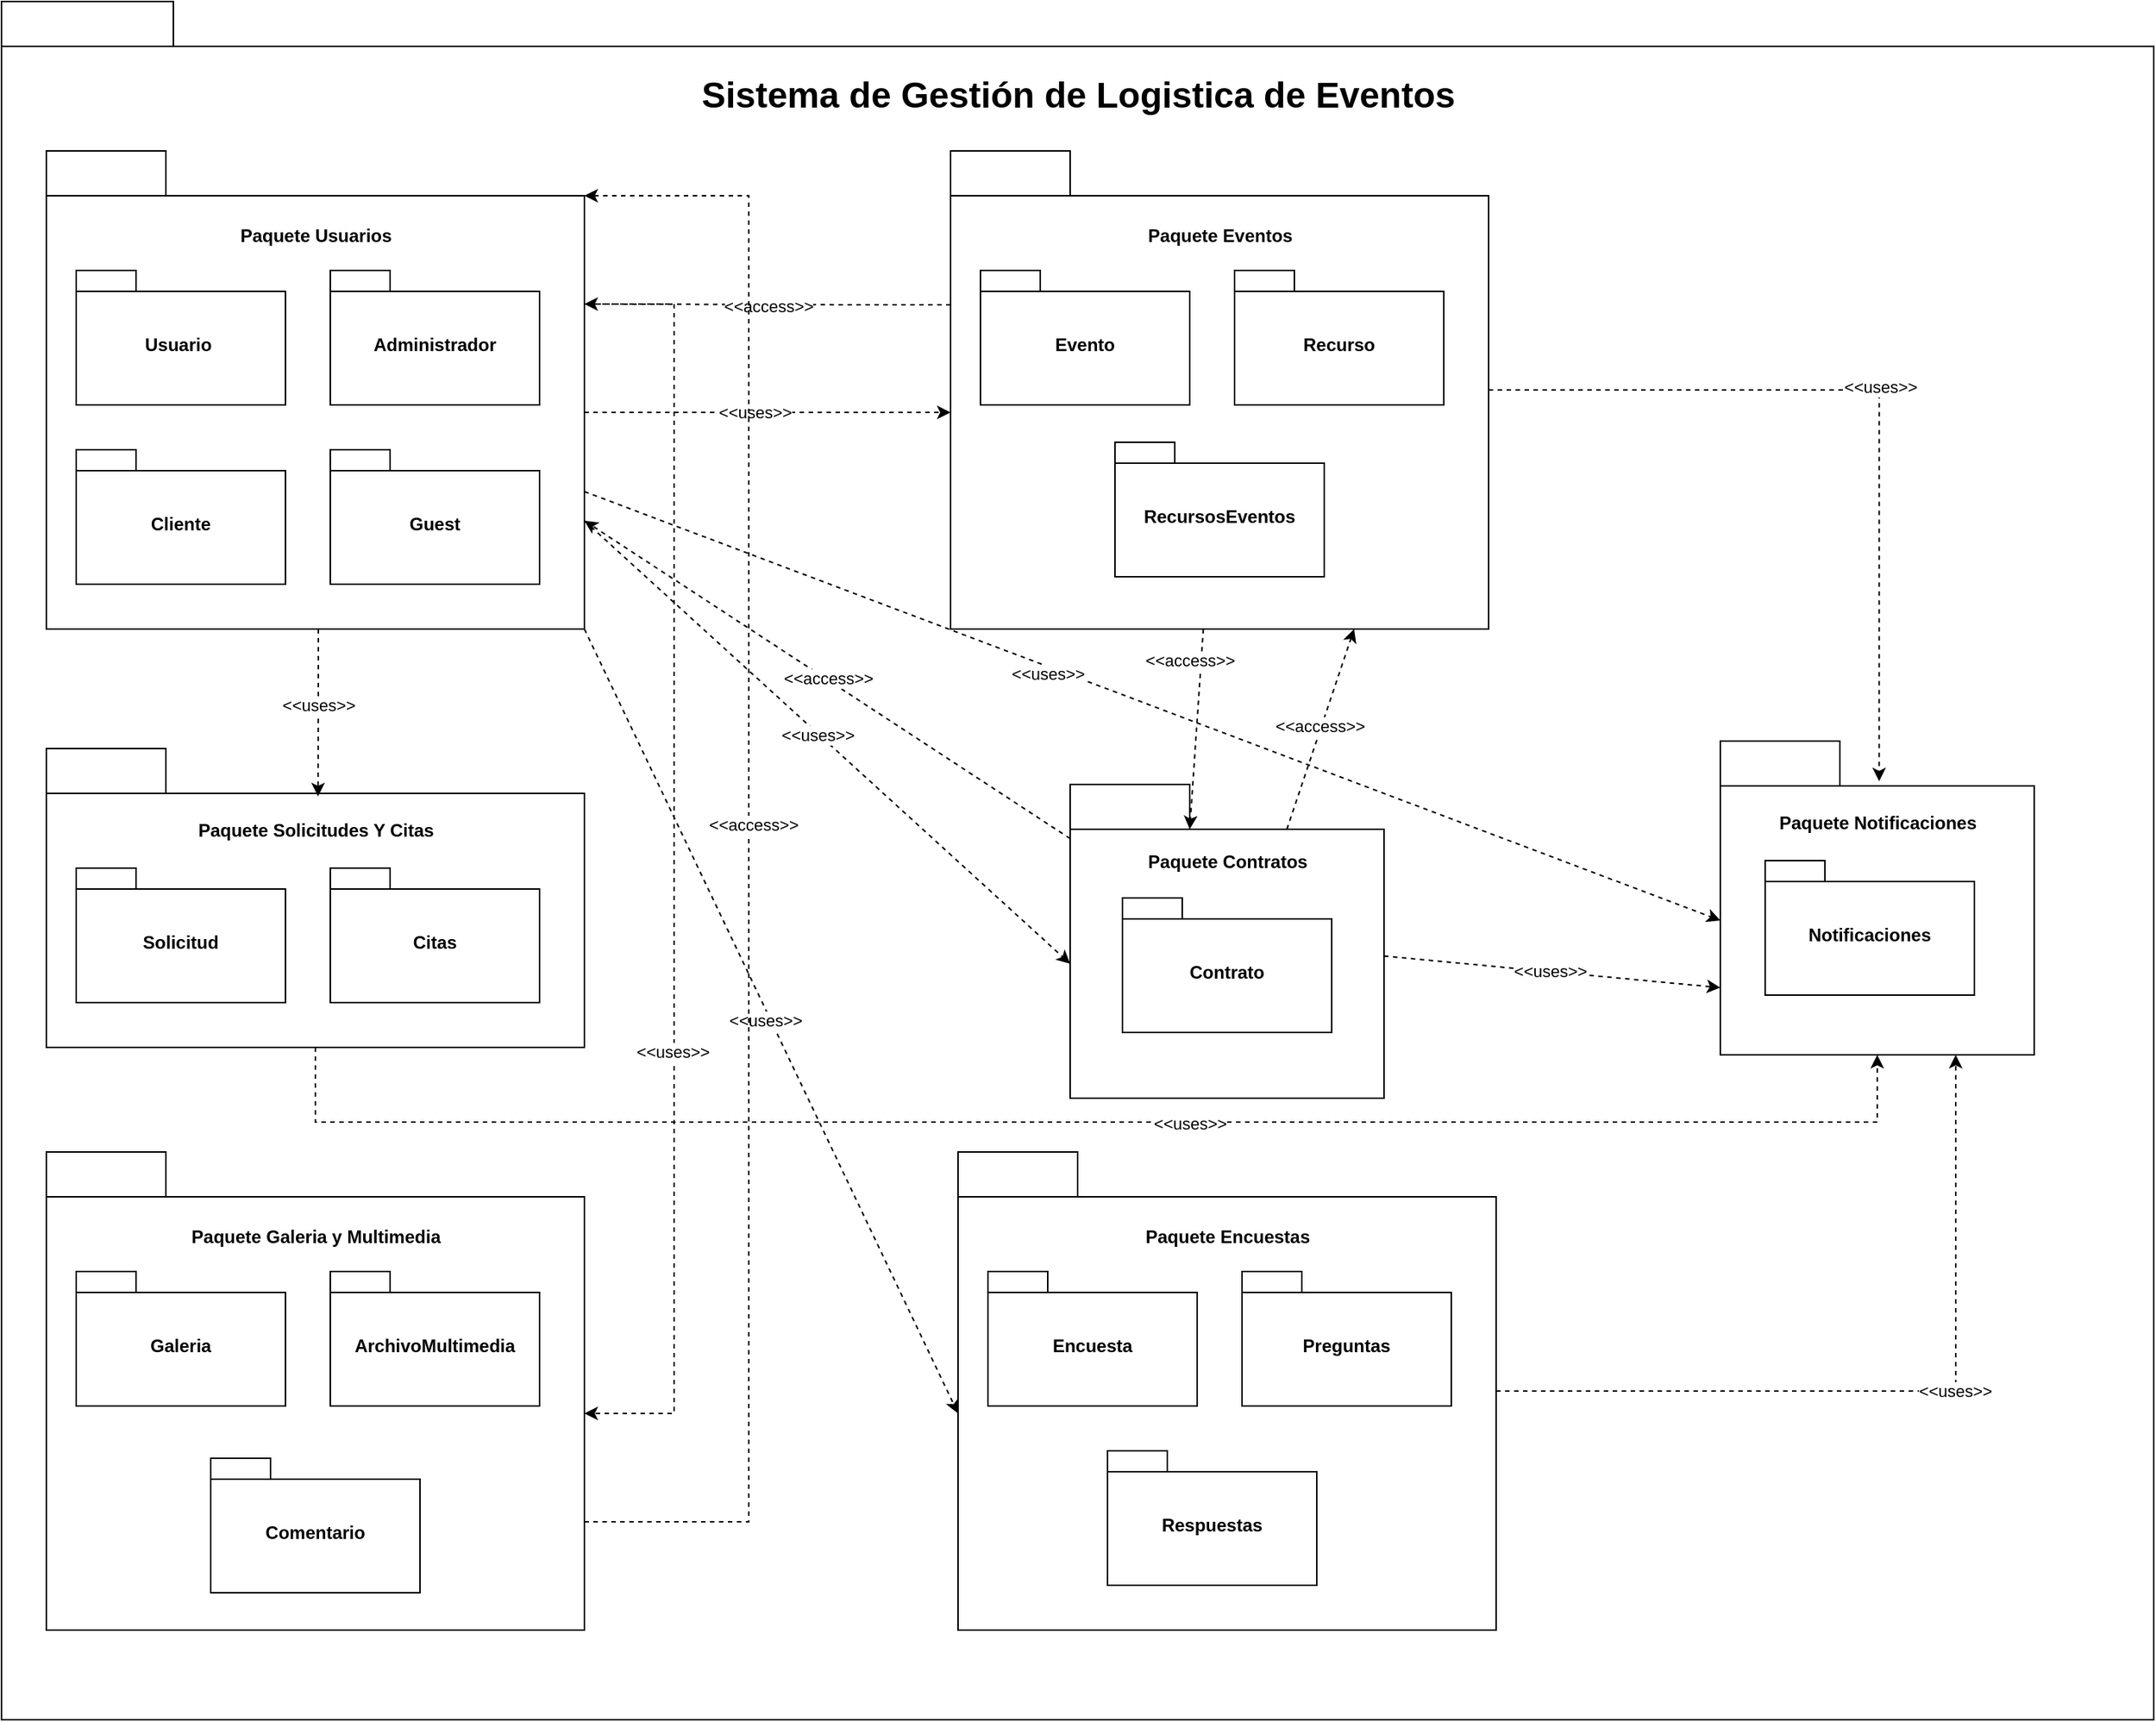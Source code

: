 <mxfile version="28.0.6">
  <diagram name="Sistema de Gestión de Eventos" id="CfptZKL96Jpx1s0kOHte">
    <mxGraphModel grid="1" page="1" gridSize="10" guides="1" tooltips="1" connect="1" arrows="1" fold="1" pageScale="1" pageWidth="827" pageHeight="1169" math="0" shadow="0">
      <root>
        <mxCell id="0" />
        <mxCell id="1" parent="0" />
        <mxCell id="4RI8IR06SBJP_CRjdj1Z-50" value="" style="shape=folder;fontStyle=1;spacingTop=10;tabWidth=80;tabHeight=30;tabPosition=left;html=1;whiteSpace=wrap;" vertex="1" parent="1">
          <mxGeometry x="-80" y="1230" width="1440" height="1150" as="geometry" />
        </mxCell>
        <mxCell id="4RI8IR06SBJP_CRjdj1Z-51" value="&lt;font style=&quot;font-size: 24px;&quot;&gt;Sistema de Gestión de Logistica de Eventos&lt;/font&gt;" style="text;align=center;fontStyle=1;verticalAlign=middle;spacingLeft=3;spacingRight=3;strokeColor=none;rotatable=0;points=[[0,0.5],[1,0.5]];portConstraint=eastwest;html=1;" vertex="1" parent="1">
          <mxGeometry x="382.5" y="1280" width="515" height="26" as="geometry" />
        </mxCell>
        <mxCell id="4RI8IR06SBJP_CRjdj1Z-53" value="" style="shape=folder;fontStyle=1;spacingTop=10;tabWidth=80;tabHeight=30;tabPosition=left;html=1;whiteSpace=wrap;" vertex="1" parent="1">
          <mxGeometry x="-50" y="1330" width="360" height="320" as="geometry" />
        </mxCell>
        <mxCell id="4RI8IR06SBJP_CRjdj1Z-54" value="Paquete Usuarios" style="text;align=center;fontStyle=1;verticalAlign=middle;spacingLeft=3;spacingRight=3;strokeColor=none;rotatable=0;points=[[0,0.5],[1,0.5]];portConstraint=eastwest;html=1;" vertex="1" parent="1">
          <mxGeometry x="70" y="1374" width="120" height="26" as="geometry" />
        </mxCell>
        <mxCell id="4RI8IR06SBJP_CRjdj1Z-55" value="Usuario&amp;nbsp;" style="shape=folder;fontStyle=1;spacingTop=10;tabWidth=40;tabHeight=14;tabPosition=left;html=1;whiteSpace=wrap;" vertex="1" parent="1">
          <mxGeometry x="-30" y="1410" width="140" height="90" as="geometry" />
        </mxCell>
        <mxCell id="4RI8IR06SBJP_CRjdj1Z-56" value="Cliente" style="shape=folder;fontStyle=1;spacingTop=10;tabWidth=40;tabHeight=14;tabPosition=left;html=1;whiteSpace=wrap;" vertex="1" parent="1">
          <mxGeometry x="-30" y="1530" width="140" height="90" as="geometry" />
        </mxCell>
        <mxCell id="4RI8IR06SBJP_CRjdj1Z-57" value="Administrador" style="shape=folder;fontStyle=1;spacingTop=10;tabWidth=40;tabHeight=14;tabPosition=left;html=1;whiteSpace=wrap;" vertex="1" parent="1">
          <mxGeometry x="140" y="1410" width="140" height="90" as="geometry" />
        </mxCell>
        <mxCell id="4RI8IR06SBJP_CRjdj1Z-58" value="Guest" style="shape=folder;fontStyle=1;spacingTop=10;tabWidth=40;tabHeight=14;tabPosition=left;html=1;whiteSpace=wrap;" vertex="1" parent="1">
          <mxGeometry x="140" y="1530" width="140" height="90" as="geometry" />
        </mxCell>
        <mxCell id="4RI8IR06SBJP_CRjdj1Z-59" value="" style="shape=folder;fontStyle=1;spacingTop=10;tabWidth=80;tabHeight=30;tabPosition=left;html=1;whiteSpace=wrap;" vertex="1" parent="1">
          <mxGeometry x="555" y="1330" width="360" height="320" as="geometry" />
        </mxCell>
        <mxCell id="4RI8IR06SBJP_CRjdj1Z-60" value="Paquete Eventos" style="text;align=center;fontStyle=1;verticalAlign=middle;spacingLeft=3;spacingRight=3;strokeColor=none;rotatable=0;points=[[0,0.5],[1,0.5]];portConstraint=eastwest;html=1;" vertex="1" parent="1">
          <mxGeometry x="675" y="1374" width="120" height="26" as="geometry" />
        </mxCell>
        <mxCell id="4RI8IR06SBJP_CRjdj1Z-61" value="Evento" style="shape=folder;fontStyle=1;spacingTop=10;tabWidth=40;tabHeight=14;tabPosition=left;html=1;whiteSpace=wrap;" vertex="1" parent="1">
          <mxGeometry x="575" y="1410" width="140" height="90" as="geometry" />
        </mxCell>
        <mxCell id="4RI8IR06SBJP_CRjdj1Z-62" value="RecursosEventos" style="shape=folder;fontStyle=1;spacingTop=10;tabWidth=40;tabHeight=14;tabPosition=left;html=1;whiteSpace=wrap;" vertex="1" parent="1">
          <mxGeometry x="665" y="1525" width="140" height="90" as="geometry" />
        </mxCell>
        <mxCell id="4RI8IR06SBJP_CRjdj1Z-63" value="Recurso" style="shape=folder;fontStyle=1;spacingTop=10;tabWidth=40;tabHeight=14;tabPosition=left;html=1;whiteSpace=wrap;" vertex="1" parent="1">
          <mxGeometry x="745" y="1410" width="140" height="90" as="geometry" />
        </mxCell>
        <mxCell id="4RI8IR06SBJP_CRjdj1Z-64" value="" style="shape=folder;fontStyle=1;spacingTop=10;tabWidth=80;tabHeight=30;tabPosition=left;html=1;whiteSpace=wrap;" vertex="1" parent="1">
          <mxGeometry x="-50" y="1730" width="360" height="200" as="geometry" />
        </mxCell>
        <mxCell id="4RI8IR06SBJP_CRjdj1Z-65" value="Paquete Solicitudes Y Citas" style="text;align=center;fontStyle=1;verticalAlign=middle;spacingLeft=3;spacingRight=3;strokeColor=none;rotatable=0;points=[[0,0.5],[1,0.5]];portConstraint=eastwest;html=1;" vertex="1" parent="1">
          <mxGeometry x="50" y="1772" width="160" height="26" as="geometry" />
        </mxCell>
        <mxCell id="4RI8IR06SBJP_CRjdj1Z-66" value="Solicitud" style="shape=folder;fontStyle=1;spacingTop=10;tabWidth=40;tabHeight=14;tabPosition=left;html=1;whiteSpace=wrap;" vertex="1" parent="1">
          <mxGeometry x="-30" y="1810" width="140" height="90" as="geometry" />
        </mxCell>
        <mxCell id="4RI8IR06SBJP_CRjdj1Z-67" value="Citas" style="shape=folder;fontStyle=1;spacingTop=10;tabWidth=40;tabHeight=14;tabPosition=left;html=1;whiteSpace=wrap;" vertex="1" parent="1">
          <mxGeometry x="140" y="1810" width="140" height="90" as="geometry" />
        </mxCell>
        <mxCell id="4RI8IR06SBJP_CRjdj1Z-68" style="edgeStyle=orthogonalEdgeStyle;rounded=0;orthogonalLoop=1;jettySize=auto;html=1;entryX=0;entryY=0;entryDx=0;entryDy=175;entryPerimeter=0;dashed=1;" edge="1" parent="1" source="4RI8IR06SBJP_CRjdj1Z-53" target="4RI8IR06SBJP_CRjdj1Z-59">
          <mxGeometry relative="1" as="geometry">
            <Array as="points">
              <mxPoint x="380" y="1505" />
              <mxPoint x="380" y="1505" />
            </Array>
          </mxGeometry>
        </mxCell>
        <mxCell id="4RI8IR06SBJP_CRjdj1Z-69" value="&amp;lt;&amp;lt;uses&amp;gt;&amp;gt;" style="edgeLabel;html=1;align=center;verticalAlign=middle;resizable=0;points=[];" connectable="0" vertex="1" parent="4RI8IR06SBJP_CRjdj1Z-68">
          <mxGeometry x="-0.06" relative="1" as="geometry">
            <mxPoint x="-1" as="offset" />
          </mxGeometry>
        </mxCell>
        <mxCell id="4RI8IR06SBJP_CRjdj1Z-70" style="edgeStyle=orthogonalEdgeStyle;rounded=0;orthogonalLoop=1;jettySize=auto;html=1;entryX=0.505;entryY=0.16;entryDx=0;entryDy=0;entryPerimeter=0;dashed=1;" edge="1" parent="1" source="4RI8IR06SBJP_CRjdj1Z-53" target="4RI8IR06SBJP_CRjdj1Z-64">
          <mxGeometry relative="1" as="geometry">
            <Array as="points">
              <mxPoint x="132" y="1670" />
              <mxPoint x="132" y="1670" />
            </Array>
          </mxGeometry>
        </mxCell>
        <mxCell id="4RI8IR06SBJP_CRjdj1Z-71" value="&amp;lt;&amp;lt;uses&amp;gt;&amp;gt;" style="edgeLabel;html=1;align=center;verticalAlign=middle;resizable=0;points=[];" connectable="0" vertex="1" parent="4RI8IR06SBJP_CRjdj1Z-70">
          <mxGeometry x="-0.101" relative="1" as="geometry">
            <mxPoint as="offset" />
          </mxGeometry>
        </mxCell>
        <mxCell id="9f_FRD0jTQs3n2ORVnrC-2" value="" style="shape=folder;fontStyle=1;spacingTop=10;tabWidth=80;tabHeight=30;tabPosition=left;html=1;whiteSpace=wrap;" vertex="1" parent="1">
          <mxGeometry x="635" y="1754" width="210" height="210" as="geometry" />
        </mxCell>
        <mxCell id="9f_FRD0jTQs3n2ORVnrC-3" value="Paquete Contratos" style="text;align=center;fontStyle=1;verticalAlign=middle;spacingLeft=3;spacingRight=3;strokeColor=none;rotatable=0;points=[[0,0.5],[1,0.5]];portConstraint=eastwest;html=1;" vertex="1" parent="1">
          <mxGeometry x="680" y="1793" width="120" height="26" as="geometry" />
        </mxCell>
        <mxCell id="9f_FRD0jTQs3n2ORVnrC-4" value="Contrato" style="shape=folder;fontStyle=1;spacingTop=10;tabWidth=40;tabHeight=14;tabPosition=left;html=1;whiteSpace=wrap;" vertex="1" parent="1">
          <mxGeometry x="670" y="1830" width="140" height="90" as="geometry" />
        </mxCell>
        <mxCell id="9f_FRD0jTQs3n2ORVnrC-5" style="rounded=0;orthogonalLoop=1;jettySize=auto;html=1;entryX=0;entryY=0;entryDx=0;entryDy=120;entryPerimeter=0;dashed=1;exitX=0;exitY=0;exitDx=360;exitDy=247.5;exitPerimeter=0;" edge="1" parent="1" source="4RI8IR06SBJP_CRjdj1Z-53" target="9f_FRD0jTQs3n2ORVnrC-2">
          <mxGeometry relative="1" as="geometry" />
        </mxCell>
        <mxCell id="9f_FRD0jTQs3n2ORVnrC-6" value="&amp;lt;&amp;lt;uses&amp;gt;&amp;gt;" style="edgeLabel;html=1;align=center;verticalAlign=middle;resizable=0;points=[];" connectable="0" vertex="1" parent="9f_FRD0jTQs3n2ORVnrC-5">
          <mxGeometry x="-0.038" y="-1" relative="1" as="geometry">
            <mxPoint as="offset" />
          </mxGeometry>
        </mxCell>
        <mxCell id="9f_FRD0jTQs3n2ORVnrC-7" value="" style="shape=folder;fontStyle=1;spacingTop=10;tabWidth=80;tabHeight=30;tabPosition=left;html=1;whiteSpace=wrap;" vertex="1" parent="1">
          <mxGeometry x="560" y="2000" width="360" height="320" as="geometry" />
        </mxCell>
        <mxCell id="9f_FRD0jTQs3n2ORVnrC-8" value="Paquete Encuestas" style="text;align=center;fontStyle=1;verticalAlign=middle;spacingLeft=3;spacingRight=3;strokeColor=none;rotatable=0;points=[[0,0.5],[1,0.5]];portConstraint=eastwest;html=1;" vertex="1" parent="1">
          <mxGeometry x="680" y="2044" width="120" height="26" as="geometry" />
        </mxCell>
        <mxCell id="9f_FRD0jTQs3n2ORVnrC-9" value="Encuesta" style="shape=folder;fontStyle=1;spacingTop=10;tabWidth=40;tabHeight=14;tabPosition=left;html=1;whiteSpace=wrap;" vertex="1" parent="1">
          <mxGeometry x="580" y="2080" width="140" height="90" as="geometry" />
        </mxCell>
        <mxCell id="9f_FRD0jTQs3n2ORVnrC-10" value="Respuestas" style="shape=folder;fontStyle=1;spacingTop=10;tabWidth=40;tabHeight=14;tabPosition=left;html=1;whiteSpace=wrap;" vertex="1" parent="1">
          <mxGeometry x="660" y="2200" width="140" height="90" as="geometry" />
        </mxCell>
        <mxCell id="9f_FRD0jTQs3n2ORVnrC-11" value="Preguntas" style="shape=folder;fontStyle=1;spacingTop=10;tabWidth=40;tabHeight=14;tabPosition=left;html=1;whiteSpace=wrap;" vertex="1" parent="1">
          <mxGeometry x="750" y="2080" width="140" height="90" as="geometry" />
        </mxCell>
        <mxCell id="9f_FRD0jTQs3n2ORVnrC-12" style="rounded=0;orthogonalLoop=1;jettySize=auto;html=1;entryX=0;entryY=0;entryDx=0;entryDy=175;entryPerimeter=0;dashed=1;exitX=0;exitY=0;exitDx=360;exitDy=320;exitPerimeter=0;" edge="1" parent="1" source="4RI8IR06SBJP_CRjdj1Z-53" target="9f_FRD0jTQs3n2ORVnrC-7">
          <mxGeometry relative="1" as="geometry" />
        </mxCell>
        <mxCell id="9f_FRD0jTQs3n2ORVnrC-13" value="&amp;lt;&amp;lt;uses&amp;gt;&amp;gt;" style="edgeLabel;html=1;align=center;verticalAlign=middle;resizable=0;points=[];" connectable="0" vertex="1" parent="9f_FRD0jTQs3n2ORVnrC-12">
          <mxGeometry x="-0.012" y="-3" relative="1" as="geometry">
            <mxPoint y="1" as="offset" />
          </mxGeometry>
        </mxCell>
        <mxCell id="9f_FRD0jTQs3n2ORVnrC-14" value="" style="shape=folder;fontStyle=1;spacingTop=10;tabWidth=80;tabHeight=30;tabPosition=left;html=1;whiteSpace=wrap;" vertex="1" parent="1">
          <mxGeometry x="-50" y="2000" width="360" height="320" as="geometry" />
        </mxCell>
        <mxCell id="9f_FRD0jTQs3n2ORVnrC-15" value="Paquete Galeria y Multimedia" style="text;align=center;fontStyle=1;verticalAlign=middle;spacingLeft=3;spacingRight=3;strokeColor=none;rotatable=0;points=[[0,0.5],[1,0.5]];portConstraint=eastwest;html=1;" vertex="1" parent="1">
          <mxGeometry x="70" y="2044" width="120" height="26" as="geometry" />
        </mxCell>
        <mxCell id="9f_FRD0jTQs3n2ORVnrC-16" value="Galeria" style="shape=folder;fontStyle=1;spacingTop=10;tabWidth=40;tabHeight=14;tabPosition=left;html=1;whiteSpace=wrap;" vertex="1" parent="1">
          <mxGeometry x="-30" y="2080" width="140" height="90" as="geometry" />
        </mxCell>
        <mxCell id="9f_FRD0jTQs3n2ORVnrC-17" value="Comentario" style="shape=folder;fontStyle=1;spacingTop=10;tabWidth=40;tabHeight=14;tabPosition=left;html=1;whiteSpace=wrap;" vertex="1" parent="1">
          <mxGeometry x="60" y="2205" width="140" height="90" as="geometry" />
        </mxCell>
        <mxCell id="9f_FRD0jTQs3n2ORVnrC-18" value="ArchivoMultimedia" style="shape=folder;fontStyle=1;spacingTop=10;tabWidth=40;tabHeight=14;tabPosition=left;html=1;whiteSpace=wrap;" vertex="1" parent="1">
          <mxGeometry x="140" y="2080" width="140" height="90" as="geometry" />
        </mxCell>
        <mxCell id="9f_FRD0jTQs3n2ORVnrC-19" style="edgeStyle=orthogonalEdgeStyle;rounded=0;orthogonalLoop=1;jettySize=auto;html=1;entryX=0;entryY=0;entryDx=360;entryDy=175;entryPerimeter=0;dashed=1;exitX=0;exitY=0;exitDx=360;exitDy=102.5;exitPerimeter=0;" edge="1" parent="1" source="4RI8IR06SBJP_CRjdj1Z-53" target="9f_FRD0jTQs3n2ORVnrC-14">
          <mxGeometry relative="1" as="geometry">
            <Array as="points">
              <mxPoint x="370" y="1433" />
              <mxPoint x="370" y="2175" />
            </Array>
          </mxGeometry>
        </mxCell>
        <mxCell id="9f_FRD0jTQs3n2ORVnrC-20" value="&amp;lt;&amp;lt;uses&amp;gt;&amp;gt;" style="edgeLabel;html=1;align=center;verticalAlign=middle;resizable=0;points=[];" connectable="0" vertex="1" parent="9f_FRD0jTQs3n2ORVnrC-19">
          <mxGeometry x="0.299" y="-1" relative="1" as="geometry">
            <mxPoint as="offset" />
          </mxGeometry>
        </mxCell>
        <mxCell id="9f_FRD0jTQs3n2ORVnrC-22" value="" style="shape=folder;fontStyle=1;spacingTop=10;tabWidth=80;tabHeight=30;tabPosition=left;html=1;whiteSpace=wrap;" vertex="1" parent="1">
          <mxGeometry x="1070" y="1725" width="210" height="210" as="geometry" />
        </mxCell>
        <mxCell id="9f_FRD0jTQs3n2ORVnrC-23" value="Paquete Notificaciones" style="text;align=center;fontStyle=1;verticalAlign=middle;spacingLeft=3;spacingRight=3;strokeColor=none;rotatable=0;points=[[0,0.5],[1,0.5]];portConstraint=eastwest;html=1;" vertex="1" parent="1">
          <mxGeometry x="1115" y="1767" width="120" height="26" as="geometry" />
        </mxCell>
        <mxCell id="9f_FRD0jTQs3n2ORVnrC-24" value="Notificaciones" style="shape=folder;fontStyle=1;spacingTop=10;tabWidth=40;tabHeight=14;tabPosition=left;html=1;whiteSpace=wrap;" vertex="1" parent="1">
          <mxGeometry x="1100" y="1805" width="140" height="90" as="geometry" />
        </mxCell>
        <mxCell id="9f_FRD0jTQs3n2ORVnrC-25" style="rounded=0;orthogonalLoop=1;jettySize=auto;html=1;entryX=0;entryY=0;entryDx=0;entryDy=120;entryPerimeter=0;dashed=1;" edge="1" parent="1" source="4RI8IR06SBJP_CRjdj1Z-53" target="9f_FRD0jTQs3n2ORVnrC-22">
          <mxGeometry relative="1" as="geometry" />
        </mxCell>
        <mxCell id="9f_FRD0jTQs3n2ORVnrC-26" value="&amp;lt;&amp;lt;uses&amp;gt;&amp;gt;" style="edgeLabel;html=1;align=center;verticalAlign=middle;resizable=0;points=[];" connectable="0" vertex="1" parent="9f_FRD0jTQs3n2ORVnrC-25">
          <mxGeometry x="-0.012" y="1" relative="1" as="geometry">
            <mxPoint x="-66" y="-19" as="offset" />
          </mxGeometry>
        </mxCell>
        <mxCell id="9f_FRD0jTQs3n2ORVnrC-27" style="rounded=0;orthogonalLoop=1;jettySize=auto;html=1;entryX=0;entryY=0;entryDx=80;entryDy=30;entryPerimeter=0;dashed=1;" edge="1" parent="1" source="4RI8IR06SBJP_CRjdj1Z-59" target="9f_FRD0jTQs3n2ORVnrC-2">
          <mxGeometry relative="1" as="geometry" />
        </mxCell>
        <mxCell id="9f_FRD0jTQs3n2ORVnrC-28" value="&amp;lt;&amp;lt;access&amp;gt;&amp;gt;" style="edgeLabel;html=1;align=center;verticalAlign=middle;resizable=0;points=[];" connectable="0" vertex="1" parent="9f_FRD0jTQs3n2ORVnrC-27">
          <mxGeometry x="-0.368" y="1" relative="1" as="geometry">
            <mxPoint x="-7" y="-22" as="offset" />
          </mxGeometry>
        </mxCell>
        <mxCell id="9f_FRD0jTQs3n2ORVnrC-29" style="edgeStyle=orthogonalEdgeStyle;rounded=0;orthogonalLoop=1;jettySize=auto;html=1;entryX=0.506;entryY=0.128;entryDx=0;entryDy=0;entryPerimeter=0;dashed=1;" edge="1" parent="1" source="4RI8IR06SBJP_CRjdj1Z-59" target="9f_FRD0jTQs3n2ORVnrC-22">
          <mxGeometry relative="1" as="geometry" />
        </mxCell>
        <mxCell id="9f_FRD0jTQs3n2ORVnrC-30" value="&amp;lt;&amp;lt;uses&amp;gt;&amp;gt;" style="edgeLabel;html=1;align=center;verticalAlign=middle;resizable=0;points=[];" connectable="0" vertex="1" parent="9f_FRD0jTQs3n2ORVnrC-29">
          <mxGeometry x="-0.003" y="2" relative="1" as="geometry">
            <mxPoint x="1" as="offset" />
          </mxGeometry>
        </mxCell>
        <mxCell id="9f_FRD0jTQs3n2ORVnrC-31" style="edgeStyle=orthogonalEdgeStyle;rounded=0;orthogonalLoop=1;jettySize=auto;html=1;entryX=0;entryY=0;entryDx=360;entryDy=102.5;entryPerimeter=0;dashed=1;" edge="1" parent="1" source="4RI8IR06SBJP_CRjdj1Z-59" target="4RI8IR06SBJP_CRjdj1Z-53">
          <mxGeometry relative="1" as="geometry">
            <Array as="points">
              <mxPoint x="500" y="1433" />
              <mxPoint x="500" y="1433" />
            </Array>
          </mxGeometry>
        </mxCell>
        <mxCell id="9f_FRD0jTQs3n2ORVnrC-32" value="&amp;lt;&amp;lt;access&amp;gt;&amp;gt;" style="edgeLabel;html=1;align=center;verticalAlign=middle;resizable=0;points=[];" connectable="0" vertex="1" parent="9f_FRD0jTQs3n2ORVnrC-31">
          <mxGeometry x="0.005" y="1" relative="1" as="geometry">
            <mxPoint x="1" as="offset" />
          </mxGeometry>
        </mxCell>
        <mxCell id="9f_FRD0jTQs3n2ORVnrC-33" style="rounded=0;orthogonalLoop=1;jettySize=auto;html=1;entryX=0.75;entryY=1;entryDx=0;entryDy=0;entryPerimeter=0;exitX=0;exitY=0;exitDx=145;exitDy=30;exitPerimeter=0;dashed=1;" edge="1" parent="1" source="9f_FRD0jTQs3n2ORVnrC-2" target="4RI8IR06SBJP_CRjdj1Z-59">
          <mxGeometry relative="1" as="geometry" />
        </mxCell>
        <mxCell id="9f_FRD0jTQs3n2ORVnrC-34" value="&amp;lt;&amp;lt;access&amp;gt;&amp;gt;" style="edgeLabel;html=1;align=center;verticalAlign=middle;resizable=0;points=[];" connectable="0" vertex="1" parent="9f_FRD0jTQs3n2ORVnrC-33">
          <mxGeometry x="0.017" y="2" relative="1" as="geometry">
            <mxPoint x="1" as="offset" />
          </mxGeometry>
        </mxCell>
        <mxCell id="9f_FRD0jTQs3n2ORVnrC-35" style="rounded=0;orthogonalLoop=1;jettySize=auto;html=1;entryX=0;entryY=0;entryDx=360;entryDy=247.5;entryPerimeter=0;dashed=1;" edge="1" parent="1" source="9f_FRD0jTQs3n2ORVnrC-2" target="4RI8IR06SBJP_CRjdj1Z-53">
          <mxGeometry relative="1" as="geometry" />
        </mxCell>
        <mxCell id="9f_FRD0jTQs3n2ORVnrC-36" value="&amp;lt;&amp;lt;access&amp;gt;&amp;gt;" style="edgeLabel;html=1;align=center;verticalAlign=middle;resizable=0;points=[];" connectable="0" vertex="1" parent="9f_FRD0jTQs3n2ORVnrC-35">
          <mxGeometry x="-0.001" y="-1" relative="1" as="geometry">
            <mxPoint as="offset" />
          </mxGeometry>
        </mxCell>
        <mxCell id="9f_FRD0jTQs3n2ORVnrC-37" style="rounded=0;orthogonalLoop=1;jettySize=auto;html=1;entryX=0;entryY=0;entryDx=0;entryDy=165;entryPerimeter=0;dashed=1;" edge="1" parent="1" source="9f_FRD0jTQs3n2ORVnrC-2" target="9f_FRD0jTQs3n2ORVnrC-22">
          <mxGeometry relative="1" as="geometry" />
        </mxCell>
        <mxCell id="9f_FRD0jTQs3n2ORVnrC-38" value="&amp;lt;&amp;lt;uses&amp;gt;&amp;gt;" style="edgeLabel;html=1;align=center;verticalAlign=middle;resizable=0;points=[];" connectable="0" vertex="1" parent="9f_FRD0jTQs3n2ORVnrC-37">
          <mxGeometry x="-0.014" y="1" relative="1" as="geometry">
            <mxPoint as="offset" />
          </mxGeometry>
        </mxCell>
        <mxCell id="9f_FRD0jTQs3n2ORVnrC-39" style="edgeStyle=orthogonalEdgeStyle;rounded=0;orthogonalLoop=1;jettySize=auto;html=1;entryX=0.5;entryY=1;entryDx=0;entryDy=0;entryPerimeter=0;dashed=1;" edge="1" parent="1" source="4RI8IR06SBJP_CRjdj1Z-64" target="9f_FRD0jTQs3n2ORVnrC-22">
          <mxGeometry relative="1" as="geometry">
            <Array as="points">
              <mxPoint x="130" y="1980" />
              <mxPoint x="1175" y="1980" />
            </Array>
          </mxGeometry>
        </mxCell>
        <mxCell id="9f_FRD0jTQs3n2ORVnrC-40" value="&amp;lt;&amp;lt;uses&amp;gt;&amp;gt;" style="edgeLabel;html=1;align=center;verticalAlign=middle;resizable=0;points=[];" connectable="0" vertex="1" parent="9f_FRD0jTQs3n2ORVnrC-39">
          <mxGeometry x="0.113" y="-1" relative="1" as="geometry">
            <mxPoint as="offset" />
          </mxGeometry>
        </mxCell>
        <mxCell id="9f_FRD0jTQs3n2ORVnrC-41" style="edgeStyle=orthogonalEdgeStyle;rounded=0;orthogonalLoop=1;jettySize=auto;html=1;entryX=0.75;entryY=1;entryDx=0;entryDy=0;entryPerimeter=0;dashed=1;" edge="1" parent="1" source="9f_FRD0jTQs3n2ORVnrC-7" target="9f_FRD0jTQs3n2ORVnrC-22">
          <mxGeometry relative="1" as="geometry" />
        </mxCell>
        <mxCell id="9f_FRD0jTQs3n2ORVnrC-42" value="&amp;lt;&amp;lt;uses&amp;gt;&amp;gt;" style="edgeLabel;html=1;align=center;verticalAlign=middle;resizable=0;points=[];" connectable="0" vertex="1" parent="9f_FRD0jTQs3n2ORVnrC-41">
          <mxGeometry x="0.151" relative="1" as="geometry">
            <mxPoint as="offset" />
          </mxGeometry>
        </mxCell>
        <mxCell id="9f_FRD0jTQs3n2ORVnrC-43" style="edgeStyle=orthogonalEdgeStyle;rounded=0;orthogonalLoop=1;jettySize=auto;html=1;entryX=0;entryY=0;entryDx=360;entryDy=30;entryPerimeter=0;exitX=0;exitY=0;exitDx=360;exitDy=247.5;exitPerimeter=0;dashed=1;" edge="1" parent="1" source="9f_FRD0jTQs3n2ORVnrC-14" target="4RI8IR06SBJP_CRjdj1Z-53">
          <mxGeometry relative="1" as="geometry">
            <Array as="points">
              <mxPoint x="420" y="2247" />
              <mxPoint x="420" y="1360" />
            </Array>
          </mxGeometry>
        </mxCell>
        <mxCell id="9f_FRD0jTQs3n2ORVnrC-44" value="&amp;lt;&amp;lt;access&amp;gt;&amp;gt;" style="edgeLabel;html=1;align=center;verticalAlign=middle;resizable=0;points=[];" connectable="0" vertex="1" parent="9f_FRD0jTQs3n2ORVnrC-43">
          <mxGeometry x="0.022" y="-3" relative="1" as="geometry">
            <mxPoint y="-11" as="offset" />
          </mxGeometry>
        </mxCell>
      </root>
    </mxGraphModel>
  </diagram>
</mxfile>
